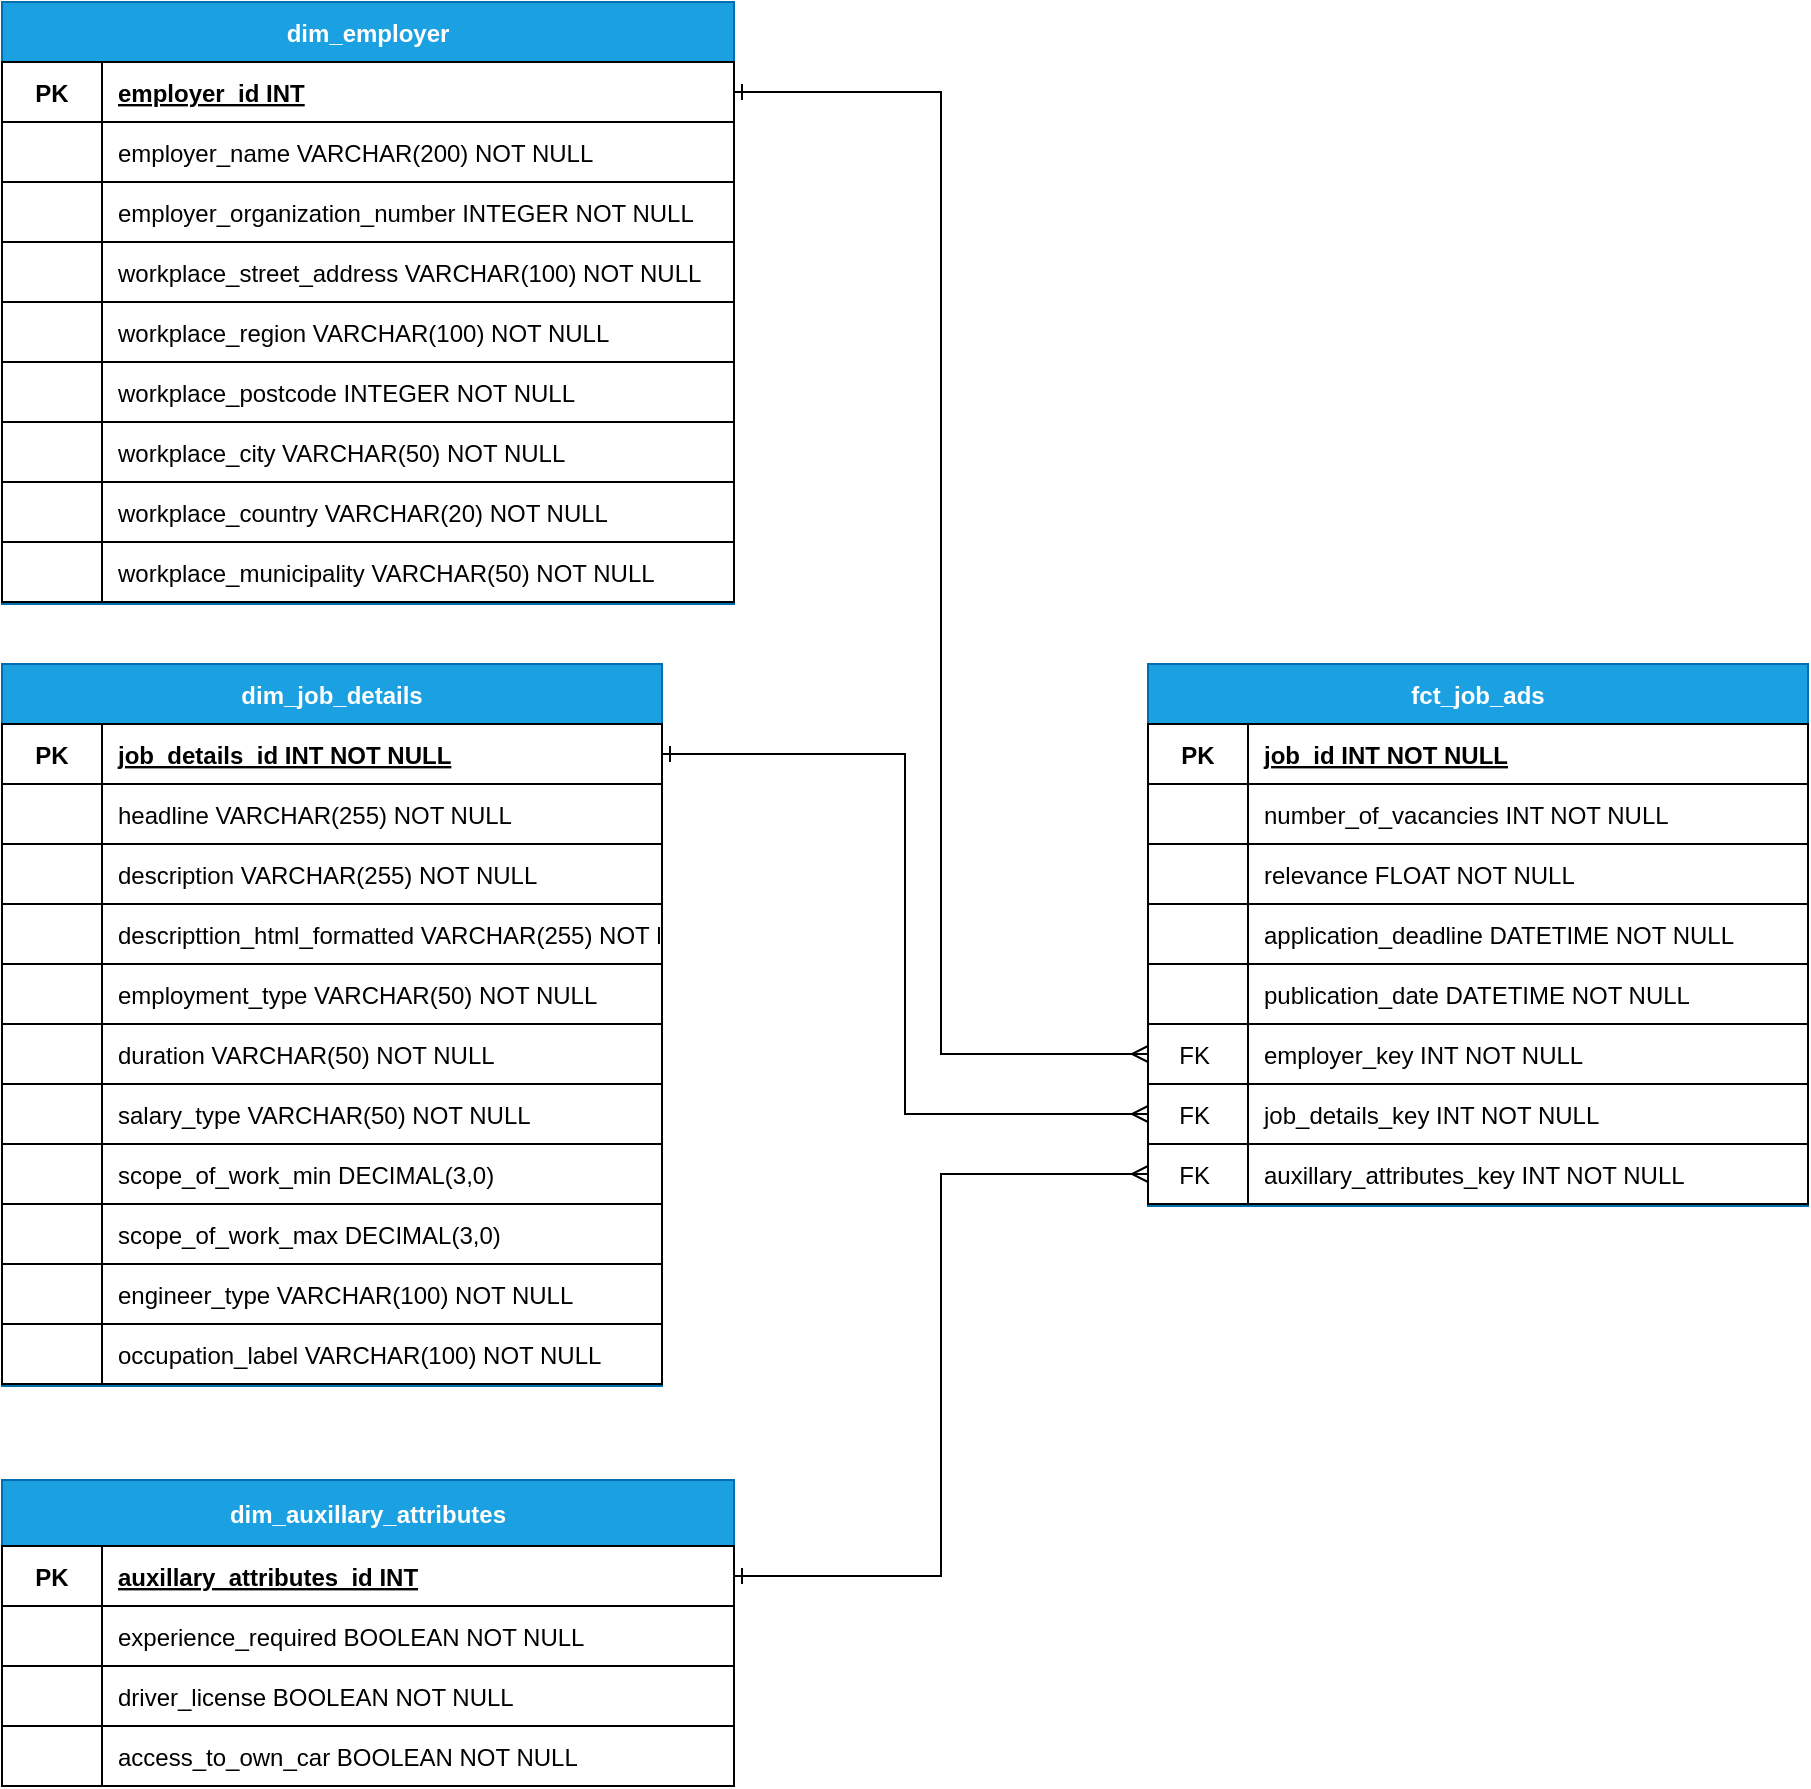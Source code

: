 <mxfile>
    <diagram id="0uigzEr5SpL33MO3rGp0" name="Page-1">
        <mxGraphModel dx="1899" dy="606" grid="1" gridSize="10" guides="1" tooltips="0" connect="1" arrows="1" fold="1" page="1" pageScale="1" pageWidth="1920" pageHeight="1200" math="0" shadow="0">
            <root>
                <mxCell id="0"/>
                <mxCell id="1" parent="0"/>
                <mxCell id="41" value="fct_job_ads" style="shape=table;startSize=30;container=1;collapsible=1;childLayout=tableLayout;fixedRows=1;rowLines=0;fontStyle=1;align=center;resizeLast=1;fillColor=#1ba1e2;fontColor=#ffffff;strokeColor=#006EAF;" vertex="1" parent="1">
                    <mxGeometry x="1020" y="447" width="330" height="271" as="geometry"/>
                </mxCell>
                <mxCell id="42" value="" style="shape=partialRectangle;collapsible=0;dropTarget=0;pointerEvents=0;fillColor=none;points=[[0,0.5],[1,0.5]];portConstraint=eastwest;top=0;left=0;right=0;bottom=1;" vertex="1" parent="41">
                    <mxGeometry y="30" width="330" height="30" as="geometry"/>
                </mxCell>
                <mxCell id="43" value="PK" style="shape=partialRectangle;overflow=hidden;connectable=0;fillColor=none;top=1;left=1;bottom=1;right=1;fontStyle=1;" vertex="1" parent="42">
                    <mxGeometry width="50" height="30" as="geometry">
                        <mxRectangle width="50" height="30" as="alternateBounds"/>
                    </mxGeometry>
                </mxCell>
                <mxCell id="44" value="job_id INT NOT NULL" style="shape=partialRectangle;overflow=hidden;connectable=0;fillColor=none;top=1;left=1;bottom=1;right=1;align=left;spacingLeft=6;fontStyle=5;" vertex="1" parent="42">
                    <mxGeometry x="50" width="280" height="30" as="geometry">
                        <mxRectangle width="280" height="30" as="alternateBounds"/>
                    </mxGeometry>
                </mxCell>
                <mxCell id="45" value="" style="shape=partialRectangle;collapsible=0;dropTarget=0;pointerEvents=0;fillColor=none;points=[[0,0.5],[1,0.5]];portConstraint=eastwest;top=0;left=0;right=0;bottom=0;" vertex="1" parent="41">
                    <mxGeometry y="60" width="330" height="30" as="geometry"/>
                </mxCell>
                <mxCell id="46" value="" style="shape=partialRectangle;overflow=hidden;connectable=0;fillColor=none;top=1;left=1;bottom=1;right=1;" vertex="1" parent="45">
                    <mxGeometry width="50" height="30" as="geometry">
                        <mxRectangle width="50" height="30" as="alternateBounds"/>
                    </mxGeometry>
                </mxCell>
                <mxCell id="47" value="number_of_vacancies INT NOT NULL" style="shape=partialRectangle;overflow=hidden;connectable=0;fillColor=none;top=1;left=1;bottom=1;right=1;align=left;spacingLeft=6;" vertex="1" parent="45">
                    <mxGeometry x="50" width="280" height="30" as="geometry">
                        <mxRectangle width="280" height="30" as="alternateBounds"/>
                    </mxGeometry>
                </mxCell>
                <mxCell id="48" value="" style="shape=partialRectangle;collapsible=0;dropTarget=0;pointerEvents=0;fillColor=none;points=[[0,0.5],[1,0.5]];portConstraint=eastwest;top=0;left=0;right=0;bottom=0;" vertex="1" parent="41">
                    <mxGeometry y="90" width="330" height="30" as="geometry"/>
                </mxCell>
                <mxCell id="49" value="" style="shape=partialRectangle;overflow=hidden;connectable=0;fillColor=none;top=1;left=1;bottom=1;right=1;" vertex="1" parent="48">
                    <mxGeometry width="50" height="30" as="geometry">
                        <mxRectangle width="50" height="30" as="alternateBounds"/>
                    </mxGeometry>
                </mxCell>
                <mxCell id="50" value="relevance FLOAT NOT NULL" style="shape=partialRectangle;overflow=hidden;connectable=0;fillColor=none;top=1;left=1;bottom=1;right=1;align=left;spacingLeft=6;" vertex="1" parent="48">
                    <mxGeometry x="50" width="280" height="30" as="geometry">
                        <mxRectangle width="280" height="30" as="alternateBounds"/>
                    </mxGeometry>
                </mxCell>
                <mxCell id="51" value="" style="shape=partialRectangle;collapsible=0;dropTarget=0;pointerEvents=0;fillColor=none;points=[[0,0.5],[1,0.5]];portConstraint=eastwest;top=0;left=0;right=0;bottom=0;" vertex="1" parent="41">
                    <mxGeometry y="120" width="330" height="30" as="geometry"/>
                </mxCell>
                <mxCell id="52" value="" style="shape=partialRectangle;overflow=hidden;connectable=0;fillColor=none;top=1;left=1;bottom=1;right=1;" vertex="1" parent="51">
                    <mxGeometry width="50" height="30" as="geometry">
                        <mxRectangle width="50" height="30" as="alternateBounds"/>
                    </mxGeometry>
                </mxCell>
                <mxCell id="53" value="application_deadline DATETIME NOT NULL" style="shape=partialRectangle;overflow=hidden;connectable=0;fillColor=none;top=1;left=1;bottom=1;right=1;align=left;spacingLeft=6;" vertex="1" parent="51">
                    <mxGeometry x="50" width="280" height="30" as="geometry">
                        <mxRectangle width="280" height="30" as="alternateBounds"/>
                    </mxGeometry>
                </mxCell>
                <mxCell id="54" value="" style="shape=partialRectangle;collapsible=0;dropTarget=0;pointerEvents=0;fillColor=none;points=[[0,0.5],[1,0.5]];portConstraint=eastwest;top=0;left=0;right=0;bottom=0;" vertex="1" parent="41">
                    <mxGeometry y="150" width="330" height="30" as="geometry"/>
                </mxCell>
                <mxCell id="55" value="" style="shape=partialRectangle;overflow=hidden;connectable=0;fillColor=none;top=1;left=1;bottom=1;right=1;" vertex="1" parent="54">
                    <mxGeometry width="50" height="30" as="geometry">
                        <mxRectangle width="50" height="30" as="alternateBounds"/>
                    </mxGeometry>
                </mxCell>
                <mxCell id="56" value="publication_date DATETIME NOT NULL" style="shape=partialRectangle;overflow=hidden;connectable=0;fillColor=none;top=1;left=1;bottom=1;right=1;align=left;spacingLeft=6;" vertex="1" parent="54">
                    <mxGeometry x="50" width="280" height="30" as="geometry">
                        <mxRectangle width="280" height="30" as="alternateBounds"/>
                    </mxGeometry>
                </mxCell>
                <mxCell id="60" value="" style="shape=partialRectangle;collapsible=0;dropTarget=0;pointerEvents=0;fillColor=none;points=[[0,0.5],[1,0.5]];portConstraint=eastwest;top=1;left=0;right=0;bottom=1;" vertex="1" parent="41">
                    <mxGeometry y="180" width="330" height="30" as="geometry"/>
                </mxCell>
                <mxCell id="61" value="FK " style="shape=partialRectangle;overflow=hidden;connectable=0;fillColor=none;top=0;left=1;bottom=0;right=1;" vertex="1" parent="60">
                    <mxGeometry width="50" height="30" as="geometry">
                        <mxRectangle width="50" height="30" as="alternateBounds"/>
                    </mxGeometry>
                </mxCell>
                <mxCell id="62" value="employer_key INT NOT NULL" style="shape=partialRectangle;overflow=hidden;connectable=0;fillColor=none;top=0;left=0;bottom=0;right=1;align=left;spacingLeft=6;" vertex="1" parent="60">
                    <mxGeometry x="50" width="280" height="30" as="geometry">
                        <mxRectangle width="280" height="30" as="alternateBounds"/>
                    </mxGeometry>
                </mxCell>
                <mxCell id="57" value="" style="shape=partialRectangle;collapsible=0;dropTarget=0;pointerEvents=0;fillColor=none;points=[[0,0.5],[1,0.5]];portConstraint=eastwest;top=1;left=0;right=0;bottom=0;" vertex="1" parent="41">
                    <mxGeometry y="210" width="330" height="30" as="geometry"/>
                </mxCell>
                <mxCell id="58" value="FK " style="shape=partialRectangle;overflow=hidden;connectable=0;fillColor=none;top=0;left=1;bottom=0;right=1;" vertex="1" parent="57">
                    <mxGeometry width="50" height="30" as="geometry">
                        <mxRectangle width="50" height="30" as="alternateBounds"/>
                    </mxGeometry>
                </mxCell>
                <mxCell id="59" value="job_details_key INT NOT NULL" style="shape=partialRectangle;overflow=hidden;connectable=0;fillColor=none;top=0;left=0;bottom=0;right=1;align=left;spacingLeft=6;" vertex="1" parent="57">
                    <mxGeometry x="50" width="280" height="30" as="geometry">
                        <mxRectangle width="280" height="30" as="alternateBounds"/>
                    </mxGeometry>
                </mxCell>
                <mxCell id="107" value="" style="shape=partialRectangle;collapsible=0;dropTarget=0;pointerEvents=0;fillColor=none;points=[[0,0.5],[1,0.5]];portConstraint=eastwest;top=1;left=0;right=0;bottom=1;" vertex="1" parent="41">
                    <mxGeometry y="240" width="330" height="30" as="geometry"/>
                </mxCell>
                <mxCell id="108" value="FK " style="shape=partialRectangle;overflow=hidden;connectable=0;fillColor=none;top=0;left=1;bottom=0;right=1;" vertex="1" parent="107">
                    <mxGeometry width="50" height="30" as="geometry">
                        <mxRectangle width="50" height="30" as="alternateBounds"/>
                    </mxGeometry>
                </mxCell>
                <mxCell id="109" value="auxillary_attributes_key INT NOT NULL" style="shape=partialRectangle;overflow=hidden;connectable=0;fillColor=none;top=0;left=0;bottom=0;right=1;align=left;spacingLeft=6;" vertex="1" parent="107">
                    <mxGeometry x="50" width="280" height="30" as="geometry">
                        <mxRectangle width="280" height="30" as="alternateBounds"/>
                    </mxGeometry>
                </mxCell>
                <mxCell id="110" value="dim_job_details" style="shape=table;startSize=30;container=1;collapsible=1;childLayout=tableLayout;fixedRows=1;rowLines=0;fontStyle=1;align=center;resizeLast=1;fillColor=#1ba1e2;fontColor=#ffffff;strokeColor=#006EAF;" vertex="1" parent="1">
                    <mxGeometry x="447" y="447" width="330" height="361" as="geometry"/>
                </mxCell>
                <mxCell id="111" value="" style="shape=partialRectangle;collapsible=0;dropTarget=0;pointerEvents=0;fillColor=none;points=[[0,0.5],[1,0.5]];portConstraint=eastwest;top=0;left=0;right=0;bottom=1;" vertex="1" parent="110">
                    <mxGeometry y="30" width="330" height="30" as="geometry"/>
                </mxCell>
                <mxCell id="112" value="PK" style="shape=partialRectangle;overflow=hidden;connectable=0;fillColor=none;top=1;left=1;bottom=1;right=1;fontStyle=1;" vertex="1" parent="111">
                    <mxGeometry width="50" height="30" as="geometry">
                        <mxRectangle width="50" height="30" as="alternateBounds"/>
                    </mxGeometry>
                </mxCell>
                <mxCell id="113" value="job_details_id INT NOT NULL" style="shape=partialRectangle;overflow=hidden;connectable=0;fillColor=none;top=1;left=1;bottom=1;right=1;align=left;spacingLeft=6;fontStyle=5;" vertex="1" parent="111">
                    <mxGeometry x="50" width="280" height="30" as="geometry">
                        <mxRectangle width="280" height="30" as="alternateBounds"/>
                    </mxGeometry>
                </mxCell>
                <mxCell id="114" value="" style="shape=partialRectangle;collapsible=0;dropTarget=0;pointerEvents=0;fillColor=none;points=[[0,0.5],[1,0.5]];portConstraint=eastwest;top=0;left=0;right=0;bottom=0;" vertex="1" parent="110">
                    <mxGeometry y="60" width="330" height="30" as="geometry"/>
                </mxCell>
                <mxCell id="115" value="" style="shape=partialRectangle;overflow=hidden;connectable=0;fillColor=none;top=1;left=1;bottom=1;right=1;" vertex="1" parent="114">
                    <mxGeometry width="50" height="30" as="geometry">
                        <mxRectangle width="50" height="30" as="alternateBounds"/>
                    </mxGeometry>
                </mxCell>
                <mxCell id="116" value="headline VARCHAR(255) NOT NULL" style="shape=partialRectangle;overflow=hidden;connectable=0;fillColor=none;top=1;left=1;bottom=1;right=1;align=left;spacingLeft=6;" vertex="1" parent="114">
                    <mxGeometry x="50" width="280" height="30" as="geometry">
                        <mxRectangle width="280" height="30" as="alternateBounds"/>
                    </mxGeometry>
                </mxCell>
                <mxCell id="117" value="" style="shape=partialRectangle;collapsible=0;dropTarget=0;pointerEvents=0;fillColor=none;points=[[0,0.5],[1,0.5]];portConstraint=eastwest;top=0;left=0;right=0;bottom=0;" vertex="1" parent="110">
                    <mxGeometry y="90" width="330" height="30" as="geometry"/>
                </mxCell>
                <mxCell id="118" value="" style="shape=partialRectangle;overflow=hidden;connectable=0;fillColor=none;top=1;left=1;bottom=1;right=1;" vertex="1" parent="117">
                    <mxGeometry width="50" height="30" as="geometry">
                        <mxRectangle width="50" height="30" as="alternateBounds"/>
                    </mxGeometry>
                </mxCell>
                <mxCell id="119" value="description VARCHAR(255) NOT NULL" style="shape=partialRectangle;overflow=hidden;connectable=0;fillColor=none;top=1;left=1;bottom=1;right=1;align=left;spacingLeft=6;" vertex="1" parent="117">
                    <mxGeometry x="50" width="280" height="30" as="geometry">
                        <mxRectangle width="280" height="30" as="alternateBounds"/>
                    </mxGeometry>
                </mxCell>
                <mxCell id="120" value="" style="shape=partialRectangle;collapsible=0;dropTarget=0;pointerEvents=0;fillColor=none;points=[[0,0.5],[1,0.5]];portConstraint=eastwest;top=0;left=0;right=0;bottom=0;" vertex="1" parent="110">
                    <mxGeometry y="120" width="330" height="30" as="geometry"/>
                </mxCell>
                <mxCell id="121" value="" style="shape=partialRectangle;overflow=hidden;connectable=0;fillColor=none;top=1;left=1;bottom=1;right=1;" vertex="1" parent="120">
                    <mxGeometry width="50" height="30" as="geometry">
                        <mxRectangle width="50" height="30" as="alternateBounds"/>
                    </mxGeometry>
                </mxCell>
                <mxCell id="122" value="descripttion_html_formatted VARCHAR(255) NOT NULL" style="shape=partialRectangle;overflow=hidden;connectable=0;fillColor=none;top=1;left=1;bottom=1;right=1;align=left;spacingLeft=6;" vertex="1" parent="120">
                    <mxGeometry x="50" width="280" height="30" as="geometry">
                        <mxRectangle width="280" height="30" as="alternateBounds"/>
                    </mxGeometry>
                </mxCell>
                <mxCell id="123" value="" style="shape=partialRectangle;collapsible=0;dropTarget=0;pointerEvents=0;fillColor=none;points=[[0,0.5],[1,0.5]];portConstraint=eastwest;top=0;left=0;right=0;bottom=0;" vertex="1" parent="110">
                    <mxGeometry y="150" width="330" height="30" as="geometry"/>
                </mxCell>
                <mxCell id="124" value="" style="shape=partialRectangle;overflow=hidden;connectable=0;fillColor=none;top=1;left=1;bottom=1;right=1;" vertex="1" parent="123">
                    <mxGeometry width="50" height="30" as="geometry">
                        <mxRectangle width="50" height="30" as="alternateBounds"/>
                    </mxGeometry>
                </mxCell>
                <mxCell id="125" value="employment_type VARCHAR(50) NOT NULL" style="shape=partialRectangle;overflow=hidden;connectable=0;fillColor=none;top=1;left=1;bottom=1;right=1;align=left;spacingLeft=6;" vertex="1" parent="123">
                    <mxGeometry x="50" width="280" height="30" as="geometry">
                        <mxRectangle width="280" height="30" as="alternateBounds"/>
                    </mxGeometry>
                </mxCell>
                <mxCell id="141" value="" style="shape=partialRectangle;collapsible=0;dropTarget=0;pointerEvents=0;fillColor=none;points=[[0,0.5],[1,0.5]];portConstraint=eastwest;top=0;left=0;right=0;bottom=0;" vertex="1" parent="110">
                    <mxGeometry y="180" width="330" height="30" as="geometry"/>
                </mxCell>
                <mxCell id="142" value="" style="shape=partialRectangle;overflow=hidden;connectable=0;fillColor=none;top=1;left=1;bottom=1;right=1;" vertex="1" parent="141">
                    <mxGeometry width="50" height="30" as="geometry">
                        <mxRectangle width="50" height="30" as="alternateBounds"/>
                    </mxGeometry>
                </mxCell>
                <mxCell id="143" value="duration VARCHAR(50) NOT NULL" style="shape=partialRectangle;overflow=hidden;connectable=0;fillColor=none;top=1;left=1;bottom=1;right=1;align=left;spacingLeft=6;" vertex="1" parent="141">
                    <mxGeometry x="50" width="280" height="30" as="geometry">
                        <mxRectangle width="280" height="30" as="alternateBounds"/>
                    </mxGeometry>
                </mxCell>
                <mxCell id="135" value="" style="shape=partialRectangle;collapsible=0;dropTarget=0;pointerEvents=0;fillColor=none;points=[[0,0.5],[1,0.5]];portConstraint=eastwest;top=0;left=0;right=0;bottom=0;" vertex="1" parent="110">
                    <mxGeometry y="210" width="330" height="30" as="geometry"/>
                </mxCell>
                <mxCell id="136" value="" style="shape=partialRectangle;overflow=hidden;connectable=0;fillColor=none;top=1;left=1;bottom=1;right=1;" vertex="1" parent="135">
                    <mxGeometry width="50" height="30" as="geometry">
                        <mxRectangle width="50" height="30" as="alternateBounds"/>
                    </mxGeometry>
                </mxCell>
                <mxCell id="137" value="salary_type VARCHAR(50) NOT NULL" style="shape=partialRectangle;overflow=hidden;connectable=0;fillColor=none;top=1;left=1;bottom=1;right=1;align=left;spacingLeft=6;" vertex="1" parent="135">
                    <mxGeometry x="50" width="280" height="30" as="geometry">
                        <mxRectangle width="280" height="30" as="alternateBounds"/>
                    </mxGeometry>
                </mxCell>
                <mxCell id="138" value="" style="shape=partialRectangle;collapsible=0;dropTarget=0;pointerEvents=0;fillColor=none;points=[[0,0.5],[1,0.5]];portConstraint=eastwest;top=0;left=0;right=0;bottom=0;" vertex="1" parent="110">
                    <mxGeometry y="240" width="330" height="30" as="geometry"/>
                </mxCell>
                <mxCell id="139" value="" style="shape=partialRectangle;overflow=hidden;connectable=0;fillColor=none;top=1;left=1;bottom=1;right=1;" vertex="1" parent="138">
                    <mxGeometry width="50" height="30" as="geometry">
                        <mxRectangle width="50" height="30" as="alternateBounds"/>
                    </mxGeometry>
                </mxCell>
                <mxCell id="140" value="scope_of_work_min DECIMAL(3,0)" style="shape=partialRectangle;overflow=hidden;connectable=0;fillColor=none;top=1;left=1;bottom=1;right=1;align=left;spacingLeft=6;" vertex="1" parent="138">
                    <mxGeometry x="50" width="280" height="30" as="geometry">
                        <mxRectangle width="280" height="30" as="alternateBounds"/>
                    </mxGeometry>
                </mxCell>
                <mxCell id="144" value="" style="shape=partialRectangle;collapsible=0;dropTarget=0;pointerEvents=0;fillColor=none;points=[[0,0.5],[1,0.5]];portConstraint=eastwest;top=0;left=0;right=0;bottom=0;" vertex="1" parent="110">
                    <mxGeometry y="270" width="330" height="30" as="geometry"/>
                </mxCell>
                <mxCell id="145" value="" style="shape=partialRectangle;overflow=hidden;connectable=0;fillColor=none;top=1;left=1;bottom=1;right=1;" vertex="1" parent="144">
                    <mxGeometry width="50" height="30" as="geometry">
                        <mxRectangle width="50" height="30" as="alternateBounds"/>
                    </mxGeometry>
                </mxCell>
                <mxCell id="146" value="scope_of_work_max DECIMAL(3,0)" style="shape=partialRectangle;overflow=hidden;connectable=0;fillColor=none;top=1;left=1;bottom=1;right=1;align=left;spacingLeft=6;" vertex="1" parent="144">
                    <mxGeometry x="50" width="280" height="30" as="geometry">
                        <mxRectangle width="280" height="30" as="alternateBounds"/>
                    </mxGeometry>
                </mxCell>
                <mxCell id="147" value="" style="shape=partialRectangle;collapsible=0;dropTarget=0;pointerEvents=0;fillColor=none;points=[[0,0.5],[1,0.5]];portConstraint=eastwest;top=0;left=0;right=0;bottom=0;" vertex="1" parent="110">
                    <mxGeometry y="300" width="330" height="30" as="geometry"/>
                </mxCell>
                <mxCell id="148" value="" style="shape=partialRectangle;overflow=hidden;connectable=0;fillColor=none;top=1;left=1;bottom=1;right=1;" vertex="1" parent="147">
                    <mxGeometry width="50" height="30" as="geometry">
                        <mxRectangle width="50" height="30" as="alternateBounds"/>
                    </mxGeometry>
                </mxCell>
                <mxCell id="149" value="engineer_type VARCHAR(100) NOT NULL" style="shape=partialRectangle;overflow=hidden;connectable=0;fillColor=none;top=1;left=1;bottom=1;right=1;align=left;spacingLeft=6;" vertex="1" parent="147">
                    <mxGeometry x="50" width="280" height="30" as="geometry">
                        <mxRectangle width="280" height="30" as="alternateBounds"/>
                    </mxGeometry>
                </mxCell>
                <mxCell id="150" value="" style="shape=partialRectangle;collapsible=0;dropTarget=0;pointerEvents=0;fillColor=none;points=[[0,0.5],[1,0.5]];portConstraint=eastwest;top=0;left=0;right=0;bottom=0;" vertex="1" parent="110">
                    <mxGeometry y="330" width="330" height="30" as="geometry"/>
                </mxCell>
                <mxCell id="151" value="" style="shape=partialRectangle;overflow=hidden;connectable=0;fillColor=none;top=1;left=1;bottom=1;right=1;" vertex="1" parent="150">
                    <mxGeometry width="50" height="30" as="geometry">
                        <mxRectangle width="50" height="30" as="alternateBounds"/>
                    </mxGeometry>
                </mxCell>
                <mxCell id="152" value="occupation_label VARCHAR(100) NOT NULL" style="shape=partialRectangle;overflow=hidden;connectable=0;fillColor=none;top=1;left=1;bottom=1;right=1;align=left;spacingLeft=6;" vertex="1" parent="150">
                    <mxGeometry x="50" width="280" height="30" as="geometry">
                        <mxRectangle width="280" height="30" as="alternateBounds"/>
                    </mxGeometry>
                </mxCell>
                <mxCell id="153" value="dim_employer" style="shape=table;startSize=30;container=1;collapsible=1;childLayout=tableLayout;fixedRows=1;rowLines=0;fontStyle=1;align=center;resizeLast=1;fillColor=#1ba1e2;fontColor=#ffffff;strokeColor=#006EAF;" vertex="1" parent="1">
                    <mxGeometry x="447" y="116" width="366" height="301" as="geometry"/>
                </mxCell>
                <mxCell id="154" value="" style="shape=partialRectangle;collapsible=0;dropTarget=0;pointerEvents=0;fillColor=none;points=[[0,0.5],[1,0.5]];portConstraint=eastwest;top=0;left=0;right=0;bottom=1;" vertex="1" parent="153">
                    <mxGeometry y="30" width="366" height="30" as="geometry"/>
                </mxCell>
                <mxCell id="155" value="PK" style="shape=partialRectangle;overflow=hidden;connectable=0;fillColor=none;top=1;left=1;bottom=1;right=1;fontStyle=1;" vertex="1" parent="154">
                    <mxGeometry width="50" height="30" as="geometry">
                        <mxRectangle width="50" height="30" as="alternateBounds"/>
                    </mxGeometry>
                </mxCell>
                <mxCell id="156" value="employer_id INT" style="shape=partialRectangle;overflow=hidden;connectable=0;fillColor=none;top=1;left=1;bottom=1;right=1;align=left;spacingLeft=6;fontStyle=5;" vertex="1" parent="154">
                    <mxGeometry x="50" width="316" height="30" as="geometry">
                        <mxRectangle width="316" height="30" as="alternateBounds"/>
                    </mxGeometry>
                </mxCell>
                <mxCell id="157" value="" style="shape=partialRectangle;collapsible=0;dropTarget=0;pointerEvents=0;fillColor=none;points=[[0,0.5],[1,0.5]];portConstraint=eastwest;top=0;left=0;right=0;bottom=0;" vertex="1" parent="153">
                    <mxGeometry y="60" width="366" height="30" as="geometry"/>
                </mxCell>
                <mxCell id="158" value="" style="shape=partialRectangle;overflow=hidden;connectable=0;fillColor=none;top=1;left=1;bottom=1;right=1;" vertex="1" parent="157">
                    <mxGeometry width="50" height="30" as="geometry">
                        <mxRectangle width="50" height="30" as="alternateBounds"/>
                    </mxGeometry>
                </mxCell>
                <mxCell id="159" value="employer_name VARCHAR(200) NOT NULL" style="shape=partialRectangle;overflow=hidden;connectable=0;fillColor=none;top=1;left=1;bottom=1;right=1;align=left;spacingLeft=6;" vertex="1" parent="157">
                    <mxGeometry x="50" width="316" height="30" as="geometry">
                        <mxRectangle width="316" height="30" as="alternateBounds"/>
                    </mxGeometry>
                </mxCell>
                <mxCell id="160" value="" style="shape=partialRectangle;collapsible=0;dropTarget=0;pointerEvents=0;fillColor=none;points=[[0,0.5],[1,0.5]];portConstraint=eastwest;top=0;left=0;right=0;bottom=0;" vertex="1" parent="153">
                    <mxGeometry y="90" width="366" height="30" as="geometry"/>
                </mxCell>
                <mxCell id="161" value="" style="shape=partialRectangle;overflow=hidden;connectable=0;fillColor=none;top=1;left=1;bottom=1;right=1;" vertex="1" parent="160">
                    <mxGeometry width="50" height="30" as="geometry">
                        <mxRectangle width="50" height="30" as="alternateBounds"/>
                    </mxGeometry>
                </mxCell>
                <mxCell id="162" value="employer_organization_number INTEGER NOT NULL" style="shape=partialRectangle;overflow=hidden;connectable=0;fillColor=none;top=1;left=1;bottom=1;right=1;align=left;spacingLeft=6;" vertex="1" parent="160">
                    <mxGeometry x="50" width="316" height="30" as="geometry">
                        <mxRectangle width="316" height="30" as="alternateBounds"/>
                    </mxGeometry>
                </mxCell>
                <mxCell id="163" value="" style="shape=partialRectangle;collapsible=0;dropTarget=0;pointerEvents=0;fillColor=none;points=[[0,0.5],[1,0.5]];portConstraint=eastwest;top=0;left=0;right=0;bottom=0;" vertex="1" parent="153">
                    <mxGeometry y="120" width="366" height="30" as="geometry"/>
                </mxCell>
                <mxCell id="164" value="" style="shape=partialRectangle;overflow=hidden;connectable=0;fillColor=none;top=1;left=1;bottom=1;right=1;" vertex="1" parent="163">
                    <mxGeometry width="50" height="30" as="geometry">
                        <mxRectangle width="50" height="30" as="alternateBounds"/>
                    </mxGeometry>
                </mxCell>
                <mxCell id="165" value="workplace_street_address VARCHAR(100) NOT NULL" style="shape=partialRectangle;overflow=hidden;connectable=0;fillColor=none;top=1;left=1;bottom=1;right=1;align=left;spacingLeft=6;" vertex="1" parent="163">
                    <mxGeometry x="50" width="316" height="30" as="geometry">
                        <mxRectangle width="316" height="30" as="alternateBounds"/>
                    </mxGeometry>
                </mxCell>
                <mxCell id="166" value="" style="shape=partialRectangle;collapsible=0;dropTarget=0;pointerEvents=0;fillColor=none;points=[[0,0.5],[1,0.5]];portConstraint=eastwest;top=0;left=0;right=0;bottom=0;" vertex="1" parent="153">
                    <mxGeometry y="150" width="366" height="30" as="geometry"/>
                </mxCell>
                <mxCell id="167" value="" style="shape=partialRectangle;overflow=hidden;connectable=0;fillColor=none;top=1;left=1;bottom=1;right=1;" vertex="1" parent="166">
                    <mxGeometry width="50" height="30" as="geometry">
                        <mxRectangle width="50" height="30" as="alternateBounds"/>
                    </mxGeometry>
                </mxCell>
                <mxCell id="168" value="workplace_region VARCHAR(100) NOT NULL" style="shape=partialRectangle;overflow=hidden;connectable=0;fillColor=none;top=1;left=1;bottom=1;right=1;align=left;spacingLeft=6;" vertex="1" parent="166">
                    <mxGeometry x="50" width="316" height="30" as="geometry">
                        <mxRectangle width="316" height="30" as="alternateBounds"/>
                    </mxGeometry>
                </mxCell>
                <mxCell id="169" value="" style="shape=partialRectangle;collapsible=0;dropTarget=0;pointerEvents=0;fillColor=none;points=[[0,0.5],[1,0.5]];portConstraint=eastwest;top=0;left=0;right=0;bottom=0;" vertex="1" parent="153">
                    <mxGeometry y="180" width="366" height="30" as="geometry"/>
                </mxCell>
                <mxCell id="170" value="" style="shape=partialRectangle;overflow=hidden;connectable=0;fillColor=none;top=1;left=1;bottom=1;right=1;" vertex="1" parent="169">
                    <mxGeometry width="50" height="30" as="geometry">
                        <mxRectangle width="50" height="30" as="alternateBounds"/>
                    </mxGeometry>
                </mxCell>
                <mxCell id="171" value="workplace_postcode INTEGER NOT NULL" style="shape=partialRectangle;overflow=hidden;connectable=0;fillColor=none;top=1;left=1;bottom=1;right=1;align=left;spacingLeft=6;" vertex="1" parent="169">
                    <mxGeometry x="50" width="316" height="30" as="geometry">
                        <mxRectangle width="316" height="30" as="alternateBounds"/>
                    </mxGeometry>
                </mxCell>
                <mxCell id="172" value="" style="shape=partialRectangle;collapsible=0;dropTarget=0;pointerEvents=0;fillColor=none;points=[[0,0.5],[1,0.5]];portConstraint=eastwest;top=0;left=0;right=0;bottom=0;" vertex="1" parent="153">
                    <mxGeometry y="210" width="366" height="30" as="geometry"/>
                </mxCell>
                <mxCell id="173" value="" style="shape=partialRectangle;overflow=hidden;connectable=0;fillColor=none;top=1;left=1;bottom=1;right=1;" vertex="1" parent="172">
                    <mxGeometry width="50" height="30" as="geometry">
                        <mxRectangle width="50" height="30" as="alternateBounds"/>
                    </mxGeometry>
                </mxCell>
                <mxCell id="174" value="workplace_city VARCHAR(50) NOT NULL" style="shape=partialRectangle;overflow=hidden;connectable=0;fillColor=none;top=1;left=1;bottom=1;right=1;align=left;spacingLeft=6;" vertex="1" parent="172">
                    <mxGeometry x="50" width="316" height="30" as="geometry">
                        <mxRectangle width="316" height="30" as="alternateBounds"/>
                    </mxGeometry>
                </mxCell>
                <mxCell id="175" value="" style="shape=partialRectangle;collapsible=0;dropTarget=0;pointerEvents=0;fillColor=none;points=[[0,0.5],[1,0.5]];portConstraint=eastwest;top=0;left=0;right=0;bottom=0;" vertex="1" parent="153">
                    <mxGeometry y="240" width="366" height="30" as="geometry"/>
                </mxCell>
                <mxCell id="176" value="" style="shape=partialRectangle;overflow=hidden;connectable=0;fillColor=none;top=1;left=1;bottom=1;right=1;" vertex="1" parent="175">
                    <mxGeometry width="50" height="30" as="geometry">
                        <mxRectangle width="50" height="30" as="alternateBounds"/>
                    </mxGeometry>
                </mxCell>
                <mxCell id="177" value="workplace_country VARCHAR(20) NOT NULL" style="shape=partialRectangle;overflow=hidden;connectable=0;fillColor=none;top=1;left=1;bottom=1;right=1;align=left;spacingLeft=6;" vertex="1" parent="175">
                    <mxGeometry x="50" width="316" height="30" as="geometry">
                        <mxRectangle width="316" height="30" as="alternateBounds"/>
                    </mxGeometry>
                </mxCell>
                <mxCell id="178" value="" style="shape=partialRectangle;collapsible=0;dropTarget=0;pointerEvents=0;fillColor=none;points=[[0,0.5],[1,0.5]];portConstraint=eastwest;top=0;left=0;right=0;bottom=0;" vertex="1" parent="153">
                    <mxGeometry y="270" width="366" height="30" as="geometry"/>
                </mxCell>
                <mxCell id="179" value="" style="shape=partialRectangle;overflow=hidden;connectable=0;fillColor=none;top=1;left=1;bottom=1;right=1;" vertex="1" parent="178">
                    <mxGeometry width="50" height="30" as="geometry">
                        <mxRectangle width="50" height="30" as="alternateBounds"/>
                    </mxGeometry>
                </mxCell>
                <mxCell id="180" value="workplace_municipality VARCHAR(50) NOT NULL" style="shape=partialRectangle;overflow=hidden;connectable=0;fillColor=none;top=1;left=1;bottom=1;right=1;align=left;spacingLeft=6;" vertex="1" parent="178">
                    <mxGeometry x="50" width="316" height="30" as="geometry">
                        <mxRectangle width="316" height="30" as="alternateBounds"/>
                    </mxGeometry>
                </mxCell>
                <mxCell id="187" value="dim_auxillary_attributes" style="shape=table;startSize=33;container=1;collapsible=1;childLayout=tableLayout;fixedRows=1;rowLines=0;fontStyle=1;align=center;resizeLast=1;fillColor=#1ba1e2;fontColor=#ffffff;strokeColor=#006EAF;" vertex="1" parent="1">
                    <mxGeometry x="447" y="855" width="366" height="153" as="geometry"/>
                </mxCell>
                <mxCell id="188" value="" style="shape=partialRectangle;collapsible=0;dropTarget=0;pointerEvents=0;fillColor=none;points=[[0,0.5],[1,0.5]];portConstraint=eastwest;top=0;left=0;right=0;bottom=1;" vertex="1" parent="187">
                    <mxGeometry y="33" width="366" height="30" as="geometry"/>
                </mxCell>
                <mxCell id="189" value="PK" style="shape=partialRectangle;overflow=hidden;connectable=0;fillColor=none;top=1;left=1;bottom=1;right=1;fontStyle=1;" vertex="1" parent="188">
                    <mxGeometry width="50" height="30" as="geometry">
                        <mxRectangle width="50" height="30" as="alternateBounds"/>
                    </mxGeometry>
                </mxCell>
                <mxCell id="190" value="auxillary_attributes_id INT" style="shape=partialRectangle;overflow=hidden;connectable=0;fillColor=none;top=1;left=1;bottom=1;right=1;align=left;spacingLeft=6;fontStyle=5;" vertex="1" parent="188">
                    <mxGeometry x="50" width="316" height="30" as="geometry">
                        <mxRectangle width="316" height="30" as="alternateBounds"/>
                    </mxGeometry>
                </mxCell>
                <mxCell id="191" value="" style="shape=partialRectangle;collapsible=0;dropTarget=0;pointerEvents=0;fillColor=none;points=[[0,0.5],[1,0.5]];portConstraint=eastwest;top=0;left=0;right=0;bottom=0;" vertex="1" parent="187">
                    <mxGeometry y="63" width="366" height="30" as="geometry"/>
                </mxCell>
                <mxCell id="192" value="" style="shape=partialRectangle;overflow=hidden;connectable=0;fillColor=none;top=1;left=1;bottom=1;right=1;" vertex="1" parent="191">
                    <mxGeometry width="50" height="30" as="geometry">
                        <mxRectangle width="50" height="30" as="alternateBounds"/>
                    </mxGeometry>
                </mxCell>
                <mxCell id="193" value="experience_required BOOLEAN NOT NULL" style="shape=partialRectangle;overflow=hidden;connectable=0;fillColor=none;top=1;left=1;bottom=1;right=1;align=left;spacingLeft=6;" vertex="1" parent="191">
                    <mxGeometry x="50" width="316" height="30" as="geometry">
                        <mxRectangle width="316" height="30" as="alternateBounds"/>
                    </mxGeometry>
                </mxCell>
                <mxCell id="194" value="" style="shape=partialRectangle;collapsible=0;dropTarget=0;pointerEvents=0;fillColor=none;points=[[0,0.5],[1,0.5]];portConstraint=eastwest;top=0;left=0;right=0;bottom=0;" vertex="1" parent="187">
                    <mxGeometry y="93" width="366" height="30" as="geometry"/>
                </mxCell>
                <mxCell id="195" value="" style="shape=partialRectangle;overflow=hidden;connectable=0;fillColor=none;top=1;left=1;bottom=1;right=1;" vertex="1" parent="194">
                    <mxGeometry width="50" height="30" as="geometry">
                        <mxRectangle width="50" height="30" as="alternateBounds"/>
                    </mxGeometry>
                </mxCell>
                <mxCell id="196" value="driver_license BOOLEAN NOT NULL" style="shape=partialRectangle;overflow=hidden;connectable=0;fillColor=none;top=1;left=1;bottom=1;right=1;align=left;spacingLeft=6;" vertex="1" parent="194">
                    <mxGeometry x="50" width="316" height="30" as="geometry">
                        <mxRectangle width="316" height="30" as="alternateBounds"/>
                    </mxGeometry>
                </mxCell>
                <mxCell id="197" value="" style="shape=partialRectangle;collapsible=0;dropTarget=0;pointerEvents=0;fillColor=none;points=[[0,0.5],[1,0.5]];portConstraint=eastwest;top=0;left=0;right=0;bottom=0;" vertex="1" parent="187">
                    <mxGeometry y="123" width="366" height="30" as="geometry"/>
                </mxCell>
                <mxCell id="198" value="" style="shape=partialRectangle;overflow=hidden;connectable=0;fillColor=none;top=1;left=1;bottom=1;right=1;" vertex="1" parent="197">
                    <mxGeometry width="50" height="30" as="geometry">
                        <mxRectangle width="50" height="30" as="alternateBounds"/>
                    </mxGeometry>
                </mxCell>
                <mxCell id="199" value="access_to_own_car BOOLEAN NOT NULL" style="shape=partialRectangle;overflow=hidden;connectable=0;fillColor=none;top=1;left=1;bottom=1;right=1;align=left;spacingLeft=6;" vertex="1" parent="197">
                    <mxGeometry x="50" width="316" height="30" as="geometry">
                        <mxRectangle width="316" height="30" as="alternateBounds"/>
                    </mxGeometry>
                </mxCell>
                <mxCell id="217" style="edgeStyle=orthogonalEdgeStyle;shape=connector;rounded=0;html=1;exitX=1;exitY=0.5;exitDx=0;exitDy=0;entryX=0;entryY=0.5;entryDx=0;entryDy=0;labelBackgroundColor=default;strokeColor=default;fontFamily=Helvetica;fontSize=11;fontColor=default;startArrow=ERone;startFill=0;endArrow=ERmany;endFill=0;" edge="1" parent="1" source="154" target="60">
                    <mxGeometry relative="1" as="geometry"/>
                </mxCell>
                <mxCell id="218" style="edgeStyle=orthogonalEdgeStyle;shape=connector;rounded=0;html=1;exitX=1;exitY=0.5;exitDx=0;exitDy=0;entryX=0;entryY=0.5;entryDx=0;entryDy=0;labelBackgroundColor=default;strokeColor=default;fontFamily=Helvetica;fontSize=11;fontColor=default;startArrow=ERone;startFill=0;endArrow=ERmany;endFill=0;" edge="1" parent="1" source="188" target="107">
                    <mxGeometry relative="1" as="geometry"/>
                </mxCell>
                <mxCell id="222" style="edgeStyle=orthogonalEdgeStyle;shape=connector;rounded=0;html=1;exitX=1;exitY=0.5;exitDx=0;exitDy=0;labelBackgroundColor=default;strokeColor=default;fontFamily=Helvetica;fontSize=11;fontColor=default;startArrow=ERone;startFill=0;endArrow=ERmany;endFill=0;entryX=0;entryY=0.5;entryDx=0;entryDy=0;" edge="1" parent="1" source="111" target="57">
                    <mxGeometry relative="1" as="geometry">
                        <mxPoint x="889.897" y="703" as="targetPoint"/>
                    </mxGeometry>
                </mxCell>
            </root>
        </mxGraphModel>
    </diagram>
</mxfile>